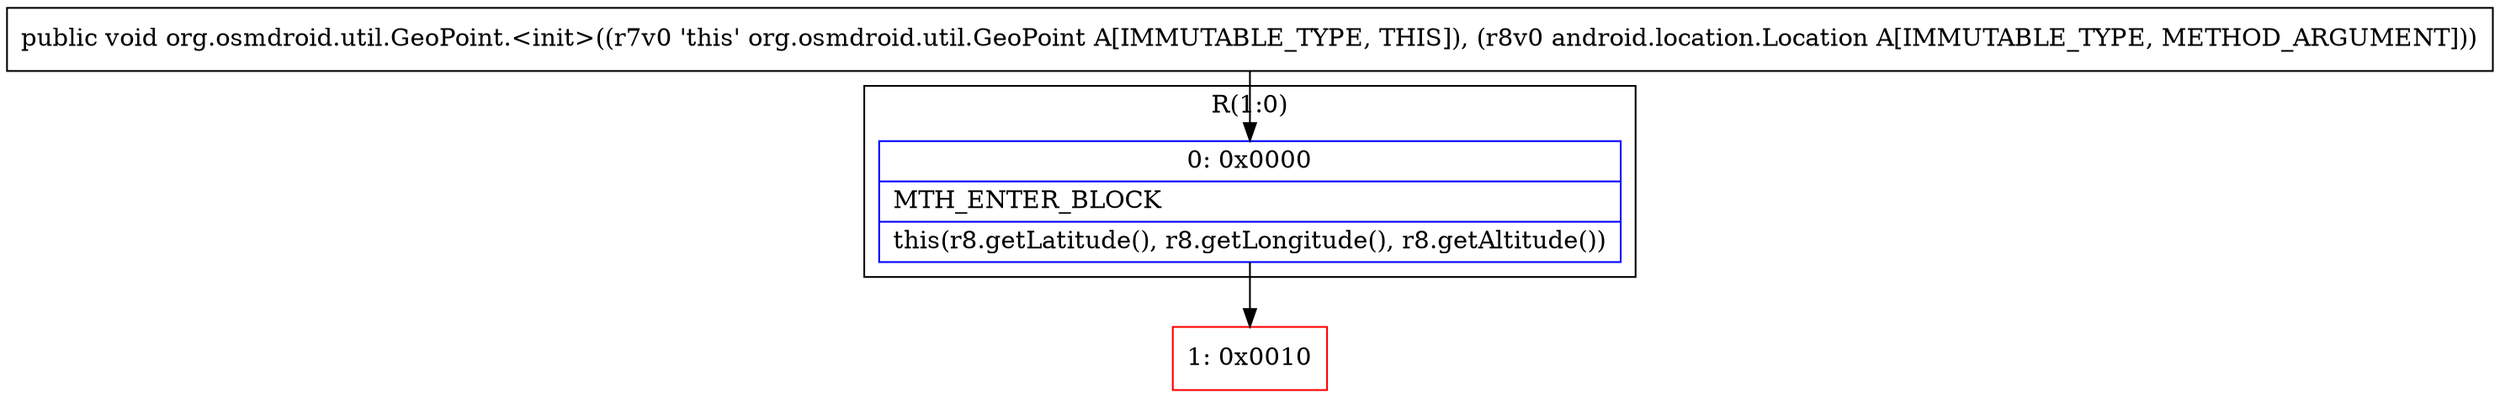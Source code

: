 digraph "CFG fororg.osmdroid.util.GeoPoint.\<init\>(Landroid\/location\/Location;)V" {
subgraph cluster_Region_1992467940 {
label = "R(1:0)";
node [shape=record,color=blue];
Node_0 [shape=record,label="{0\:\ 0x0000|MTH_ENTER_BLOCK\l|this(r8.getLatitude(), r8.getLongitude(), r8.getAltitude())\l}"];
}
Node_1 [shape=record,color=red,label="{1\:\ 0x0010}"];
MethodNode[shape=record,label="{public void org.osmdroid.util.GeoPoint.\<init\>((r7v0 'this' org.osmdroid.util.GeoPoint A[IMMUTABLE_TYPE, THIS]), (r8v0 android.location.Location A[IMMUTABLE_TYPE, METHOD_ARGUMENT])) }"];
MethodNode -> Node_0;
Node_0 -> Node_1;
}

